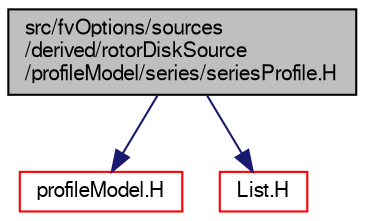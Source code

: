 digraph "src/fvOptions/sources/derived/rotorDiskSource/profileModel/series/seriesProfile.H"
{
  bgcolor="transparent";
  edge [fontname="FreeSans",fontsize="10",labelfontname="FreeSans",labelfontsize="10"];
  node [fontname="FreeSans",fontsize="10",shape=record];
  Node0 [label="src/fvOptions/sources\l/derived/rotorDiskSource\l/profileModel/series/seriesProfile.H",height=0.2,width=0.4,color="black", fillcolor="grey75", style="filled", fontcolor="black"];
  Node0 -> Node1 [color="midnightblue",fontsize="10",style="solid",fontname="FreeSans"];
  Node1 [label="profileModel.H",height=0.2,width=0.4,color="red",URL="$a04697.html"];
  Node0 -> Node67 [color="midnightblue",fontsize="10",style="solid",fontname="FreeSans"];
  Node67 [label="List.H",height=0.2,width=0.4,color="red",URL="$a08666.html"];
}

